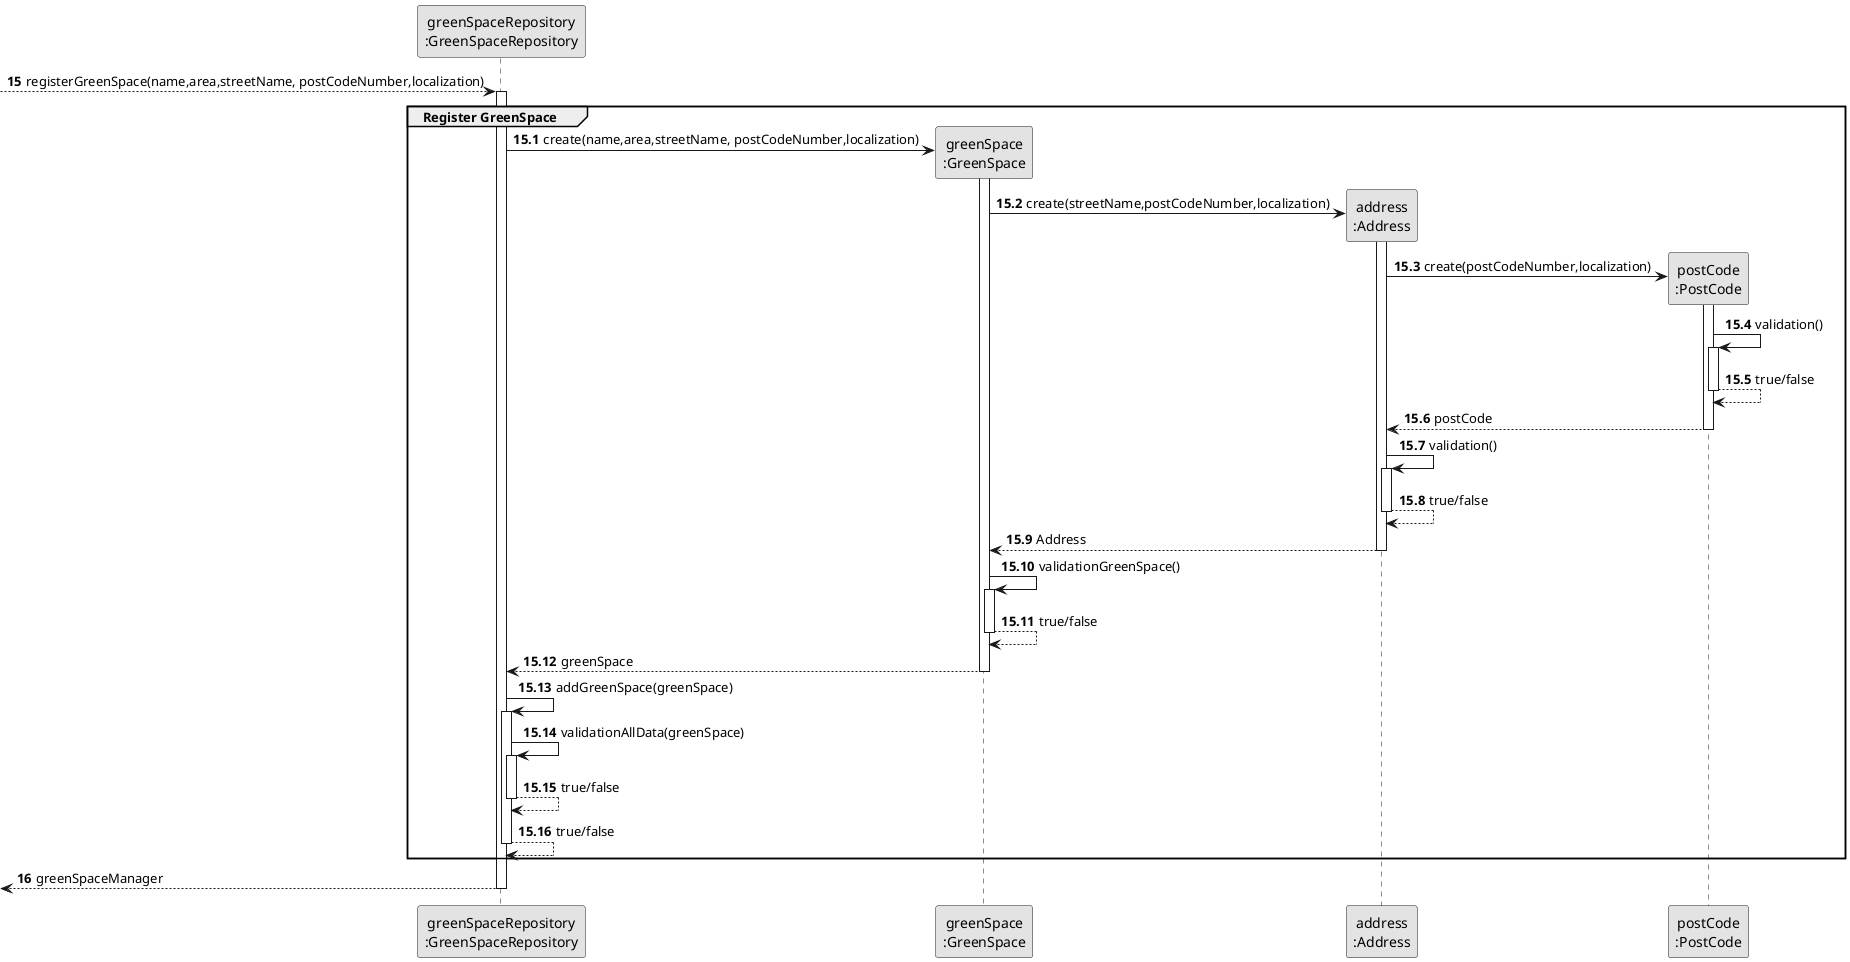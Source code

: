 @startuml
'https://plantuml.com/sequence-diagram
skinparam monochrome true
skinparam packageStyle rectangle
skinparam shadowing false

participant "greenSpaceRepository\n:GreenSpaceRepository" as GSR
participant "greenSpace\n:GreenSpace" as GREENSPACE
participant "address\n:Address" as ADDRESS
participant "postCode\n:PostCode" as PSTCODE

autonumber 15

--> GSR :  registerGreenSpace(name,area,streetName, postCodeNumber,localization)

autonumber 15.1

activate GSR

group Register GreenSpace

GSR -> GREENSPACE** : create(name,area,streetName, postCodeNumber,localization)
activate GREENSPACE

GREENSPACE -> ADDRESS**  : create(streetName,postCodeNumber,localization)

activate ADDRESS

ADDRESS -> PSTCODE** : create(postCodeNumber,localization)

activate PSTCODE

PSTCODE -> PSTCODE : validation()

activate PSTCODE

PSTCODE --> PSTCODE : true/false

deactivate PSTCODE

PSTCODE --> ADDRESS : postCode

deactivate PSTCODE

ADDRESS -> ADDRESS : validation()

activate ADDRESS
ADDRESS --> ADDRESS : true/false

deactivate ADDRESS

ADDRESS --> GREENSPACE : Address
deactivate ADDRESS

GREENSPACE -> GREENSPACE : validationGreenSpace()

activate GREENSPACE

GREENSPACE --> GREENSPACE : true/false

deactivate GREENSPACE

GREENSPACE -->  GSR : greenSpace
deactivate GREENSPACE

GSR-> GSR : addGreenSpace(greenSpace)

activate GSR

GSR -> GSR :  validationAllData(greenSpace)

activate GSR

GSR --> GSR : true/false
deactivate GSR

GSR --> GSR : true/false
deactivate GSR

end

autonumber 16

<--GSR : greenSpaceManager

deactivate GSR

@enduml